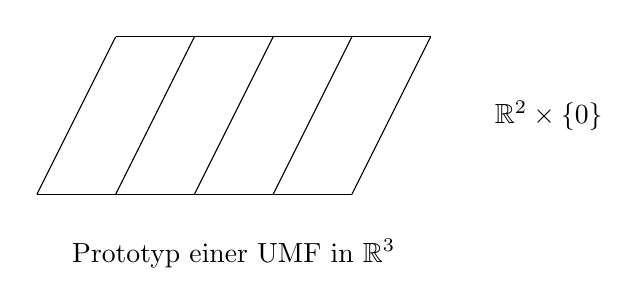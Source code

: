 \begin{tikzpicture}
	\begin{pgfonlayer}{nodelayer}
		\node [style=none] (0) at (-2.5, 0) {};
		\node [style=none] (1) at (-1.5, 2) {};
		\node [style=none] (2) at (1.5, 0) {};
		\node [style=none] (3) at (2.5, 2) {};
		\node [style=none] (4) at (0.5, 2) {};
		\node [style=none] (6) at (-0.5, 2) {};
		\node [style=none] (7) at (-1.5, 0) {};
		\node [style=none] (8) at (-0.5, 0) {};
		\node [style=none] (9) at (0.5, 0) {};
		\node [style=none] (10) at (1.5, 2) {};
		\node [style=none] (11) at (0, -0.75) {Prototyp einer UMF in $\mathbb{R}^3$};
		\node [style=none] (12) at (4, 1) {};
		\node [style=none] (13) at (4, 1) {$\mathbb{R}^2 \times \{0\}$};
	\end{pgfonlayer}
	\begin{pgfonlayer}{edgelayer}
		\draw (0.center) to (1.center);
		\draw (1.center) to (3.center);
		\draw (0.center) to (2.center);
		\draw (2.center) to (3.center);
		\draw (9.center) to (10.center);
		\draw (4.center) to (8.center);
		\draw (7.center) to (6.center);
	\end{pgfonlayer}
\end{tikzpicture}
